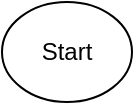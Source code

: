 <mxfile version="12.1.3" type="onedrive" pages="1"><diagram id="rfwkC02bc25yJzGMVfTT" name="Page-1"><mxGraphModel dx="446" dy="778" grid="1" gridSize="10" guides="1" tooltips="1" connect="1" arrows="1" fold="1" page="1" pageScale="1" pageWidth="850" pageHeight="1100" math="0" shadow="0"><root><mxCell id="0"/><mxCell id="1" parent="0"/><mxCell id="QO5h2ghRU4YcvkClOcQb-1" value="Start" style="ellipse;whiteSpace=wrap;html=1;" vertex="1" parent="1"><mxGeometry x="40" y="30" width="65" height="50" as="geometry"/></mxCell></root></mxGraphModel></diagram></mxfile>